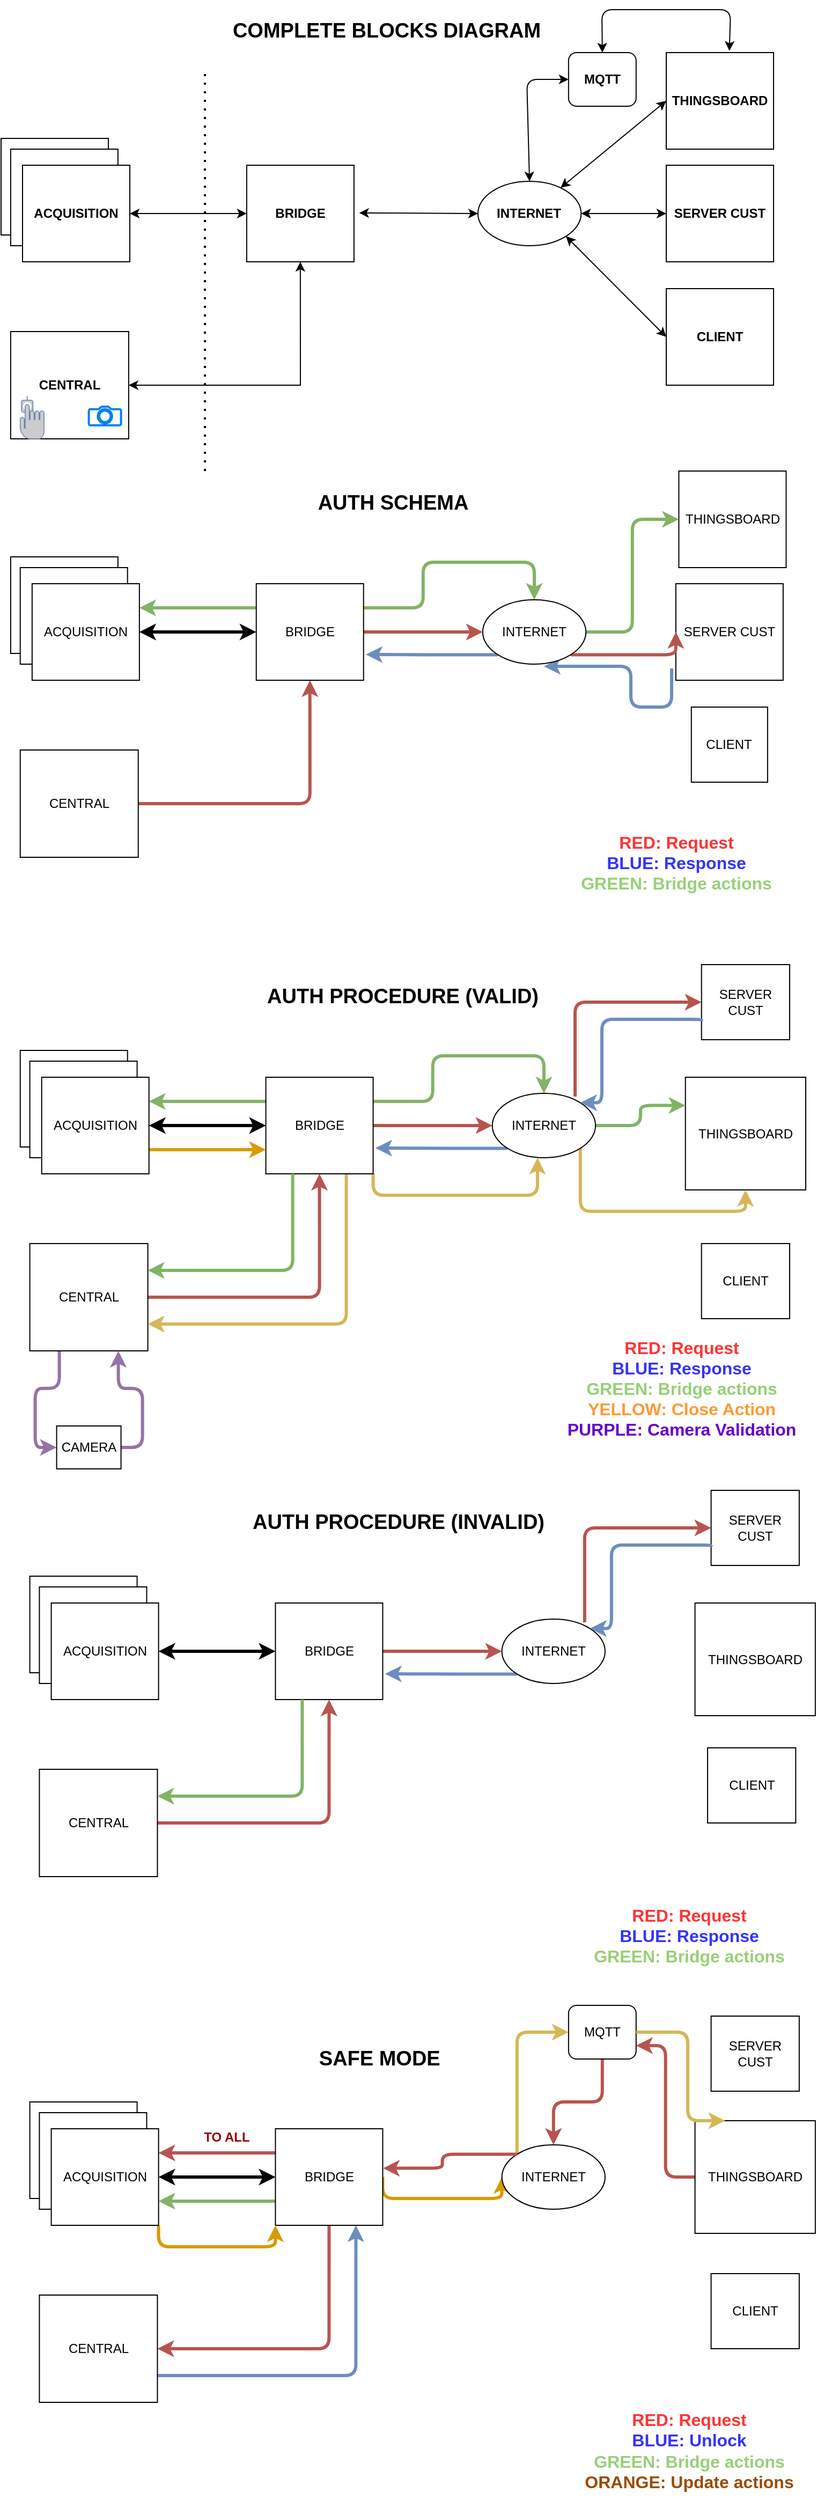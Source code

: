 <mxfile version="21.5.0" type="device" pages="2">
  <diagram name="Page-1" id="tv-AhiaSVwLx9br4D9yf">
    <mxGraphModel dx="2268" dy="828" grid="1" gridSize="10" guides="1" tooltips="1" connect="1" arrows="1" fold="1" page="1" pageScale="1" pageWidth="850" pageHeight="1100" math="0" shadow="0">
      <root>
        <mxCell id="0" />
        <mxCell id="1" parent="0" />
        <mxCell id="O8kWR0iNUAdugBbJLwA--17" value="" style="rounded=0;whiteSpace=wrap;html=1;fillColor=none;" parent="1" vertex="1">
          <mxGeometry x="-790" y="140" width="100" height="90" as="geometry" />
        </mxCell>
        <mxCell id="mGVc_dKUWnSlSUrjzq1a-13" value="&lt;b&gt;CENTRAL&lt;/b&gt;" style="rounded=0;whiteSpace=wrap;html=1;" parent="1" vertex="1">
          <mxGeometry x="-781.07" y="320" width="110" height="100" as="geometry" />
        </mxCell>
        <mxCell id="O8kWR0iNUAdugBbJLwA--2" value="&lt;b&gt;BRIDGE&lt;/b&gt;" style="rounded=0;whiteSpace=wrap;html=1;" parent="1" vertex="1">
          <mxGeometry x="-561.07" y="165" width="100" height="90" as="geometry" />
        </mxCell>
        <mxCell id="O8kWR0iNUAdugBbJLwA--4" value="&lt;b&gt;THINGSBOARD&lt;/b&gt;" style="rounded=0;whiteSpace=wrap;html=1;" parent="1" vertex="1">
          <mxGeometry x="-170" y="60" width="100" height="90" as="geometry" />
        </mxCell>
        <mxCell id="O8kWR0iNUAdugBbJLwA--5" value="&lt;b&gt;SERVER CUST&lt;/b&gt;" style="rounded=0;whiteSpace=wrap;html=1;" parent="1" vertex="1">
          <mxGeometry x="-170" y="165" width="100" height="90" as="geometry" />
        </mxCell>
        <mxCell id="O8kWR0iNUAdugBbJLwA--6" value="&lt;b&gt;CLIENT&lt;/b&gt;" style="rounded=0;whiteSpace=wrap;html=1;" parent="1" vertex="1">
          <mxGeometry x="-170.0" y="280" width="100" height="90" as="geometry" />
        </mxCell>
        <mxCell id="O8kWR0iNUAdugBbJLwA--8" value="" style="endArrow=classic;startArrow=classic;html=1;rounded=0;entryX=0;entryY=0.5;entryDx=0;entryDy=0;exitX=1;exitY=0.5;exitDx=0;exitDy=0;" parent="1" source="O8kWR0iNUAdugBbJLwA--1" target="O8kWR0iNUAdugBbJLwA--2" edge="1">
          <mxGeometry width="50" height="50" relative="1" as="geometry">
            <mxPoint x="-600.07" y="260" as="sourcePoint" />
            <mxPoint x="-550.07" y="210" as="targetPoint" />
          </mxGeometry>
        </mxCell>
        <mxCell id="O8kWR0iNUAdugBbJLwA--9" value="&lt;b&gt;INTERNET&lt;/b&gt;" style="ellipse;whiteSpace=wrap;html=1;" parent="1" vertex="1">
          <mxGeometry x="-345.54" y="180" width="96.2" height="60" as="geometry" />
        </mxCell>
        <mxCell id="O8kWR0iNUAdugBbJLwA--10" value="" style="endArrow=classic;startArrow=classic;html=1;rounded=0;entryX=0;entryY=0.5;entryDx=0;entryDy=0;exitX=1;exitY=0.5;exitDx=0;exitDy=0;" parent="1" target="O8kWR0iNUAdugBbJLwA--9" edge="1">
          <mxGeometry width="50" height="50" relative="1" as="geometry">
            <mxPoint x="-456.2" y="209.41" as="sourcePoint" />
            <mxPoint x="-356.2" y="209.41" as="targetPoint" />
          </mxGeometry>
        </mxCell>
        <mxCell id="O8kWR0iNUAdugBbJLwA--16" value="" style="rounded=0;whiteSpace=wrap;html=1;" parent="1" vertex="1">
          <mxGeometry x="-781.07" y="150" width="100" height="90" as="geometry" />
        </mxCell>
        <mxCell id="O8kWR0iNUAdugBbJLwA--13" value="" style="endArrow=classic;startArrow=classic;html=1;rounded=0;entryX=0;entryY=0.5;entryDx=0;entryDy=0;" parent="1" source="O8kWR0iNUAdugBbJLwA--9" target="O8kWR0iNUAdugBbJLwA--4" edge="1">
          <mxGeometry width="50" height="50" relative="1" as="geometry">
            <mxPoint x="-306.2" y="148.53" as="sourcePoint" />
            <mxPoint x="-200" y="149.12" as="targetPoint" />
          </mxGeometry>
        </mxCell>
        <mxCell id="O8kWR0iNUAdugBbJLwA--1" value="&lt;b&gt;ACQUISITION&lt;/b&gt;" style="rounded=0;whiteSpace=wrap;html=1;" parent="1" vertex="1">
          <mxGeometry x="-770" y="165" width="100" height="90" as="geometry" />
        </mxCell>
        <mxCell id="O8kWR0iNUAdugBbJLwA--20" value="" style="endArrow=classic;startArrow=classic;html=1;rounded=0;exitX=1;exitY=0.5;exitDx=0;exitDy=0;entryX=0.5;entryY=1;entryDx=0;entryDy=0;" parent="1" source="mGVc_dKUWnSlSUrjzq1a-13" target="O8kWR0iNUAdugBbJLwA--2" edge="1">
          <mxGeometry width="50" height="50" relative="1" as="geometry">
            <mxPoint x="-611.27" y="360" as="sourcePoint" />
            <mxPoint x="-450" y="300" as="targetPoint" />
            <Array as="points">
              <mxPoint x="-511" y="370" />
            </Array>
          </mxGeometry>
        </mxCell>
        <mxCell id="O8kWR0iNUAdugBbJLwA--21" value="&lt;font style=&quot;font-size: 19px;&quot;&gt;&lt;b&gt;COMPLETE BLOCKS DIAGRAM&lt;/b&gt;&lt;/font&gt;" style="text;html=1;align=center;verticalAlign=middle;resizable=0;points=[];autosize=1;strokeColor=none;fillColor=none;" parent="1" vertex="1">
          <mxGeometry x="-586.07" y="20" width="310" height="40" as="geometry" />
        </mxCell>
        <mxCell id="O8kWR0iNUAdugBbJLwA--23" value="" style="endArrow=classic;startArrow=classic;html=1;rounded=0;entryX=0;entryY=0.5;entryDx=0;entryDy=0;exitX=1;exitY=0.5;exitDx=0;exitDy=0;" parent="1" source="O8kWR0iNUAdugBbJLwA--9" target="O8kWR0iNUAdugBbJLwA--5" edge="1">
          <mxGeometry width="50" height="50" relative="1" as="geometry">
            <mxPoint x="-262" y="197" as="sourcePoint" />
            <mxPoint x="-157" y="115" as="targetPoint" />
          </mxGeometry>
        </mxCell>
        <mxCell id="O8kWR0iNUAdugBbJLwA--24" value="" style="endArrow=classic;startArrow=classic;html=1;rounded=0;entryX=0;entryY=0.5;entryDx=0;entryDy=0;exitX=1;exitY=1;exitDx=0;exitDy=0;" parent="1" source="O8kWR0iNUAdugBbJLwA--9" target="O8kWR0iNUAdugBbJLwA--6" edge="1">
          <mxGeometry width="50" height="50" relative="1" as="geometry">
            <mxPoint x="-254" y="280" as="sourcePoint" />
            <mxPoint x="-160" y="280" as="targetPoint" />
          </mxGeometry>
        </mxCell>
        <mxCell id="0I3GiNlKsipCLSmOAgSQ-1" value="&lt;font style=&quot;font-size: 19px;&quot;&gt;&lt;b&gt;AUTH SCHEMA&lt;/b&gt;&lt;/font&gt;" style="text;html=1;align=center;verticalAlign=middle;resizable=0;points=[];autosize=1;strokeColor=none;fillColor=none;" parent="1" vertex="1">
          <mxGeometry x="-505" y="460" width="160" height="40" as="geometry" />
        </mxCell>
        <mxCell id="0I3GiNlKsipCLSmOAgSQ-2" value="" style="rounded=0;whiteSpace=wrap;html=1;fillColor=none;" parent="1" vertex="1">
          <mxGeometry x="-781.07" y="530" width="100" height="90" as="geometry" />
        </mxCell>
        <mxCell id="0I3GiNlKsipCLSmOAgSQ-17" style="edgeStyle=orthogonalEdgeStyle;rounded=1;orthogonalLoop=1;jettySize=auto;html=1;entryX=0.5;entryY=1;entryDx=0;entryDy=0;fillColor=#f8cecc;strokeColor=#b85450;strokeWidth=3;" parent="1" source="0I3GiNlKsipCLSmOAgSQ-3" target="0I3GiNlKsipCLSmOAgSQ-4" edge="1">
          <mxGeometry relative="1" as="geometry" />
        </mxCell>
        <mxCell id="0I3GiNlKsipCLSmOAgSQ-3" value="CENTRAL" style="rounded=0;whiteSpace=wrap;html=1;" parent="1" vertex="1">
          <mxGeometry x="-772.14" y="710" width="110" height="100" as="geometry" />
        </mxCell>
        <mxCell id="0I3GiNlKsipCLSmOAgSQ-18" style="edgeStyle=orthogonalEdgeStyle;rounded=0;orthogonalLoop=1;jettySize=auto;html=1;fillColor=#f8cecc;strokeColor=#b85450;strokeWidth=3;" parent="1" source="0I3GiNlKsipCLSmOAgSQ-4" target="0I3GiNlKsipCLSmOAgSQ-9" edge="1">
          <mxGeometry relative="1" as="geometry" />
        </mxCell>
        <mxCell id="0I3GiNlKsipCLSmOAgSQ-22" style="edgeStyle=orthogonalEdgeStyle;rounded=1;orthogonalLoop=1;jettySize=auto;html=1;exitX=0;exitY=0.25;exitDx=0;exitDy=0;entryX=1;entryY=0.25;entryDx=0;entryDy=0;fillColor=#d5e8d4;strokeColor=#82b366;strokeWidth=3;" parent="1" source="0I3GiNlKsipCLSmOAgSQ-4" target="0I3GiNlKsipCLSmOAgSQ-13" edge="1">
          <mxGeometry relative="1" as="geometry" />
        </mxCell>
        <mxCell id="0I3GiNlKsipCLSmOAgSQ-23" style="edgeStyle=orthogonalEdgeStyle;rounded=1;orthogonalLoop=1;jettySize=auto;html=1;exitX=1;exitY=0.25;exitDx=0;exitDy=0;entryX=0.5;entryY=0;entryDx=0;entryDy=0;fillColor=#d5e8d4;strokeColor=#82b366;strokeWidth=3;" parent="1" source="0I3GiNlKsipCLSmOAgSQ-4" target="0I3GiNlKsipCLSmOAgSQ-9" edge="1">
          <mxGeometry relative="1" as="geometry" />
        </mxCell>
        <mxCell id="0I3GiNlKsipCLSmOAgSQ-4" value="BRIDGE" style="rounded=0;whiteSpace=wrap;html=1;" parent="1" vertex="1">
          <mxGeometry x="-552.14" y="555" width="100" height="90" as="geometry" />
        </mxCell>
        <mxCell id="0I3GiNlKsipCLSmOAgSQ-5" value="THINGSBOARD" style="rounded=0;whiteSpace=wrap;html=1;" parent="1" vertex="1">
          <mxGeometry x="-158.27" y="450" width="100" height="90" as="geometry" />
        </mxCell>
        <mxCell id="0I3GiNlKsipCLSmOAgSQ-6" value="SERVER CUST" style="rounded=0;whiteSpace=wrap;html=1;" parent="1" vertex="1">
          <mxGeometry x="-161.07" y="555" width="100" height="90" as="geometry" />
        </mxCell>
        <mxCell id="0I3GiNlKsipCLSmOAgSQ-20" style="edgeStyle=orthogonalEdgeStyle;rounded=1;orthogonalLoop=1;jettySize=auto;html=1;exitX=-0.039;exitY=0.878;exitDx=0;exitDy=0;entryX=0.593;entryY=1.033;entryDx=0;entryDy=0;entryPerimeter=0;fillColor=#dae8fc;strokeColor=#6c8ebf;strokeWidth=3;exitPerimeter=0;" parent="1" source="0I3GiNlKsipCLSmOAgSQ-6" target="0I3GiNlKsipCLSmOAgSQ-9" edge="1">
          <mxGeometry relative="1" as="geometry">
            <Array as="points">
              <mxPoint x="-165" y="670" />
              <mxPoint x="-203" y="670" />
              <mxPoint x="-203" y="632" />
            </Array>
          </mxGeometry>
        </mxCell>
        <mxCell id="0I3GiNlKsipCLSmOAgSQ-7" value="CLIENT" style="rounded=0;whiteSpace=wrap;html=1;" parent="1" vertex="1">
          <mxGeometry x="-146.61" y="670" width="71.07" height="70" as="geometry" />
        </mxCell>
        <mxCell id="0I3GiNlKsipCLSmOAgSQ-8" value="" style="endArrow=classic;startArrow=classic;html=1;rounded=0;entryX=0;entryY=0.5;entryDx=0;entryDy=0;exitX=1;exitY=0.5;exitDx=0;exitDy=0;strokeWidth=3;" parent="1" source="0I3GiNlKsipCLSmOAgSQ-13" target="0I3GiNlKsipCLSmOAgSQ-4" edge="1">
          <mxGeometry width="50" height="50" relative="1" as="geometry">
            <mxPoint x="-591.14" y="650" as="sourcePoint" />
            <mxPoint x="-541.14" y="600" as="targetPoint" />
          </mxGeometry>
        </mxCell>
        <mxCell id="0I3GiNlKsipCLSmOAgSQ-19" style="edgeStyle=orthogonalEdgeStyle;rounded=1;orthogonalLoop=1;jettySize=auto;html=1;exitX=1;exitY=1;exitDx=0;exitDy=0;entryX=0;entryY=0.5;entryDx=0;entryDy=0;fillColor=#f8cecc;strokeColor=#b85450;strokeWidth=3;" parent="1" source="0I3GiNlKsipCLSmOAgSQ-9" target="0I3GiNlKsipCLSmOAgSQ-6" edge="1">
          <mxGeometry relative="1" as="geometry">
            <Array as="points">
              <mxPoint x="-161" y="621" />
            </Array>
          </mxGeometry>
        </mxCell>
        <mxCell id="0I3GiNlKsipCLSmOAgSQ-21" style="edgeStyle=orthogonalEdgeStyle;rounded=0;orthogonalLoop=1;jettySize=auto;html=1;exitX=0;exitY=1;exitDx=0;exitDy=0;fillColor=#dae8fc;strokeColor=#6c8ebf;strokeWidth=3;" parent="1" source="0I3GiNlKsipCLSmOAgSQ-9" edge="1">
          <mxGeometry relative="1" as="geometry">
            <mxPoint x="-450" y="621" as="targetPoint" />
          </mxGeometry>
        </mxCell>
        <mxCell id="0I3GiNlKsipCLSmOAgSQ-24" style="edgeStyle=orthogonalEdgeStyle;rounded=1;orthogonalLoop=1;jettySize=auto;html=1;exitX=1;exitY=0.5;exitDx=0;exitDy=0;entryX=0;entryY=0.5;entryDx=0;entryDy=0;fillColor=#d5e8d4;strokeColor=#82b366;strokeWidth=3;" parent="1" source="0I3GiNlKsipCLSmOAgSQ-9" target="0I3GiNlKsipCLSmOAgSQ-5" edge="1">
          <mxGeometry relative="1" as="geometry" />
        </mxCell>
        <mxCell id="0I3GiNlKsipCLSmOAgSQ-9" value="INTERNET" style="ellipse;whiteSpace=wrap;html=1;" parent="1" vertex="1">
          <mxGeometry x="-341.07" y="570" width="96.2" height="60" as="geometry" />
        </mxCell>
        <mxCell id="0I3GiNlKsipCLSmOAgSQ-11" value="" style="rounded=0;whiteSpace=wrap;html=1;" parent="1" vertex="1">
          <mxGeometry x="-772.14" y="540" width="100" height="90" as="geometry" />
        </mxCell>
        <mxCell id="0I3GiNlKsipCLSmOAgSQ-13" value="ACQUISITION" style="rounded=0;whiteSpace=wrap;html=1;" parent="1" vertex="1">
          <mxGeometry x="-761.07" y="555" width="100" height="90" as="geometry" />
        </mxCell>
        <mxCell id="0I3GiNlKsipCLSmOAgSQ-26" value="&lt;font style=&quot;font-size: 19px;&quot;&gt;&lt;b&gt;AUTH PROCEDURE (VALID)&lt;/b&gt;&lt;/font&gt;" style="text;html=1;align=center;verticalAlign=middle;resizable=0;points=[];autosize=1;strokeColor=none;fillColor=none;" parent="1" vertex="1">
          <mxGeometry x="-556.07" y="920" width="280" height="40" as="geometry" />
        </mxCell>
        <mxCell id="0I3GiNlKsipCLSmOAgSQ-27" value="" style="rounded=0;whiteSpace=wrap;html=1;fillColor=none;" parent="1" vertex="1">
          <mxGeometry x="-772.14" y="990" width="100" height="90" as="geometry" />
        </mxCell>
        <mxCell id="0I3GiNlKsipCLSmOAgSQ-28" style="edgeStyle=orthogonalEdgeStyle;rounded=1;orthogonalLoop=1;jettySize=auto;html=1;entryX=0.5;entryY=1;entryDx=0;entryDy=0;fillColor=#f8cecc;strokeColor=#b85450;strokeWidth=3;" parent="1" source="0I3GiNlKsipCLSmOAgSQ-29" target="0I3GiNlKsipCLSmOAgSQ-33" edge="1">
          <mxGeometry relative="1" as="geometry" />
        </mxCell>
        <mxCell id="HecNYaDZ-VdS1K8ZyZUu-2" style="edgeStyle=orthogonalEdgeStyle;rounded=1;orthogonalLoop=1;jettySize=auto;html=1;exitX=0.25;exitY=1;exitDx=0;exitDy=0;strokeWidth=3;fillColor=#e1d5e7;strokeColor=#9673a6;entryX=0;entryY=0.5;entryDx=0;entryDy=0;" parent="1" source="0I3GiNlKsipCLSmOAgSQ-29" target="pZKvhKezwbKH4yx81-M5-1" edge="1">
          <mxGeometry relative="1" as="geometry">
            <mxPoint x="-708" y="1340" as="targetPoint" />
          </mxGeometry>
        </mxCell>
        <mxCell id="0I3GiNlKsipCLSmOAgSQ-29" value="CENTRAL" style="rounded=0;whiteSpace=wrap;html=1;" parent="1" vertex="1">
          <mxGeometry x="-763.21" y="1170" width="110" height="100" as="geometry" />
        </mxCell>
        <mxCell id="0I3GiNlKsipCLSmOAgSQ-30" style="edgeStyle=orthogonalEdgeStyle;rounded=1;orthogonalLoop=1;jettySize=auto;html=1;fillColor=#f8cecc;strokeColor=#b85450;strokeWidth=3;" parent="1" source="0I3GiNlKsipCLSmOAgSQ-33" target="0I3GiNlKsipCLSmOAgSQ-42" edge="1">
          <mxGeometry relative="1" as="geometry" />
        </mxCell>
        <mxCell id="0I3GiNlKsipCLSmOAgSQ-31" style="edgeStyle=orthogonalEdgeStyle;rounded=1;orthogonalLoop=1;jettySize=auto;html=1;exitX=0;exitY=0.25;exitDx=0;exitDy=0;entryX=1;entryY=0.25;entryDx=0;entryDy=0;fillColor=#d5e8d4;strokeColor=#82b366;strokeWidth=3;" parent="1" source="0I3GiNlKsipCLSmOAgSQ-33" target="0I3GiNlKsipCLSmOAgSQ-44" edge="1">
          <mxGeometry relative="1" as="geometry" />
        </mxCell>
        <mxCell id="0I3GiNlKsipCLSmOAgSQ-32" style="edgeStyle=orthogonalEdgeStyle;rounded=1;orthogonalLoop=1;jettySize=auto;html=1;exitX=1;exitY=0.25;exitDx=0;exitDy=0;entryX=0.5;entryY=0;entryDx=0;entryDy=0;fillColor=#d5e8d4;strokeColor=#82b366;strokeWidth=3;" parent="1" source="0I3GiNlKsipCLSmOAgSQ-33" target="0I3GiNlKsipCLSmOAgSQ-42" edge="1">
          <mxGeometry relative="1" as="geometry" />
        </mxCell>
        <mxCell id="0I3GiNlKsipCLSmOAgSQ-50" style="edgeStyle=orthogonalEdgeStyle;rounded=1;orthogonalLoop=1;jettySize=auto;html=1;exitX=0.75;exitY=1;exitDx=0;exitDy=0;entryX=1;entryY=0.75;entryDx=0;entryDy=0;strokeWidth=3;fillColor=#fff2cc;strokeColor=#d6b656;" parent="1" source="0I3GiNlKsipCLSmOAgSQ-33" target="0I3GiNlKsipCLSmOAgSQ-29" edge="1">
          <mxGeometry relative="1" as="geometry" />
        </mxCell>
        <mxCell id="0I3GiNlKsipCLSmOAgSQ-51" style="edgeStyle=orthogonalEdgeStyle;rounded=1;orthogonalLoop=1;jettySize=auto;html=1;exitX=1;exitY=1;exitDx=0;exitDy=0;entryX=0.438;entryY=1;entryDx=0;entryDy=0;entryPerimeter=0;fillColor=#fff2cc;strokeColor=#d6b656;strokeWidth=3;" parent="1" source="0I3GiNlKsipCLSmOAgSQ-33" target="0I3GiNlKsipCLSmOAgSQ-42" edge="1">
          <mxGeometry relative="1" as="geometry" />
        </mxCell>
        <mxCell id="0I3GiNlKsipCLSmOAgSQ-33" value="BRIDGE" style="rounded=0;whiteSpace=wrap;html=1;" parent="1" vertex="1">
          <mxGeometry x="-543.21" y="1015" width="100" height="90" as="geometry" />
        </mxCell>
        <mxCell id="0I3GiNlKsipCLSmOAgSQ-34" value="THINGSBOARD" style="rounded=0;whiteSpace=wrap;html=1;" parent="1" vertex="1">
          <mxGeometry x="-152.14" y="1015" width="112.14" height="105" as="geometry" />
        </mxCell>
        <mxCell id="0I3GiNlKsipCLSmOAgSQ-37" value="CLIENT" style="rounded=0;whiteSpace=wrap;html=1;" parent="1" vertex="1">
          <mxGeometry x="-137.14" y="1170" width="82.14" height="70" as="geometry" />
        </mxCell>
        <mxCell id="0I3GiNlKsipCLSmOAgSQ-38" value="" style="endArrow=classic;startArrow=classic;html=1;rounded=1;entryX=0;entryY=0.5;entryDx=0;entryDy=0;exitX=1;exitY=0.5;exitDx=0;exitDy=0;strokeWidth=3;" parent="1" source="0I3GiNlKsipCLSmOAgSQ-44" target="0I3GiNlKsipCLSmOAgSQ-33" edge="1">
          <mxGeometry width="50" height="50" relative="1" as="geometry">
            <mxPoint x="-582.21" y="1110" as="sourcePoint" />
            <mxPoint x="-532.21" y="1060" as="targetPoint" />
          </mxGeometry>
        </mxCell>
        <mxCell id="0I3GiNlKsipCLSmOAgSQ-40" style="edgeStyle=orthogonalEdgeStyle;rounded=1;orthogonalLoop=1;jettySize=auto;html=1;exitX=0;exitY=1;exitDx=0;exitDy=0;fillColor=#dae8fc;strokeColor=#6c8ebf;strokeWidth=3;" parent="1" source="0I3GiNlKsipCLSmOAgSQ-42" edge="1">
          <mxGeometry relative="1" as="geometry">
            <mxPoint x="-441.07" y="1081" as="targetPoint" />
          </mxGeometry>
        </mxCell>
        <mxCell id="0I3GiNlKsipCLSmOAgSQ-41" style="edgeStyle=orthogonalEdgeStyle;rounded=1;orthogonalLoop=1;jettySize=auto;html=1;exitX=1;exitY=0.5;exitDx=0;exitDy=0;entryX=0;entryY=0.25;entryDx=0;entryDy=0;fillColor=#d5e8d4;strokeColor=#82b366;strokeWidth=3;" parent="1" source="0I3GiNlKsipCLSmOAgSQ-42" target="0I3GiNlKsipCLSmOAgSQ-34" edge="1">
          <mxGeometry relative="1" as="geometry" />
        </mxCell>
        <mxCell id="0I3GiNlKsipCLSmOAgSQ-85" style="edgeStyle=orthogonalEdgeStyle;rounded=1;orthogonalLoop=1;jettySize=auto;html=1;exitX=1;exitY=1;exitDx=0;exitDy=0;entryX=0.5;entryY=1;entryDx=0;entryDy=0;fillColor=#fff2cc;strokeColor=#d6b656;strokeWidth=3;" parent="1" source="0I3GiNlKsipCLSmOAgSQ-42" target="0I3GiNlKsipCLSmOAgSQ-34" edge="1">
          <mxGeometry relative="1" as="geometry">
            <Array as="points">
              <mxPoint x="-250" y="1140" />
              <mxPoint x="-96" y="1140" />
            </Array>
          </mxGeometry>
        </mxCell>
        <mxCell id="0I3GiNlKsipCLSmOAgSQ-111" style="edgeStyle=orthogonalEdgeStyle;rounded=1;orthogonalLoop=1;jettySize=auto;html=1;exitX=0.802;exitY=0.05;exitDx=0;exitDy=0;entryX=0;entryY=0.5;entryDx=0;entryDy=0;fillColor=#f8cecc;strokeColor=#b85450;strokeWidth=3;exitPerimeter=0;" parent="1" source="0I3GiNlKsipCLSmOAgSQ-42" target="0I3GiNlKsipCLSmOAgSQ-84" edge="1">
          <mxGeometry relative="1" as="geometry">
            <Array as="points">
              <mxPoint x="-255" y="945" />
            </Array>
          </mxGeometry>
        </mxCell>
        <mxCell id="0I3GiNlKsipCLSmOAgSQ-42" value="INTERNET" style="ellipse;whiteSpace=wrap;html=1;" parent="1" vertex="1">
          <mxGeometry x="-332.14" y="1030" width="96.2" height="60" as="geometry" />
        </mxCell>
        <mxCell id="0I3GiNlKsipCLSmOAgSQ-43" value="" style="rounded=0;whiteSpace=wrap;html=1;" parent="1" vertex="1">
          <mxGeometry x="-763.21" y="1000" width="100" height="90" as="geometry" />
        </mxCell>
        <mxCell id="0I3GiNlKsipCLSmOAgSQ-49" style="edgeStyle=orthogonalEdgeStyle;rounded=1;orthogonalLoop=1;jettySize=auto;html=1;exitX=1;exitY=0.75;exitDx=0;exitDy=0;entryX=0;entryY=0.75;entryDx=0;entryDy=0;fillColor=#ffe6cc;strokeColor=#d79b00;strokeWidth=3;" parent="1" source="0I3GiNlKsipCLSmOAgSQ-44" target="0I3GiNlKsipCLSmOAgSQ-33" edge="1">
          <mxGeometry relative="1" as="geometry" />
        </mxCell>
        <mxCell id="0I3GiNlKsipCLSmOAgSQ-44" value="ACQUISITION" style="rounded=0;whiteSpace=wrap;html=1;" parent="1" vertex="1">
          <mxGeometry x="-752.14" y="1015" width="100" height="90" as="geometry" />
        </mxCell>
        <mxCell id="0I3GiNlKsipCLSmOAgSQ-45" value="&lt;font style=&quot;font-size: 16px;&quot;&gt;&lt;b&gt;&lt;font color=&quot;#ff3333&quot;&gt;RED: Request&lt;br&gt;&lt;/font&gt;&lt;font color=&quot;#3333ff&quot;&gt;BLUE: Response&lt;/font&gt;&lt;br&gt;&lt;font color=&quot;#97d077&quot;&gt;GREEN: Bridge actions&lt;/font&gt;&lt;br&gt;&lt;font color=&quot;#ff9933&quot;&gt;YELLOW: Close Action&lt;br&gt;&lt;/font&gt;&lt;font color=&quot;#6600cc&quot;&gt;PURPLE: Camera Validation&lt;/font&gt;&lt;br&gt;&lt;/b&gt;&lt;/font&gt;" style="text;html=1;align=center;verticalAlign=middle;resizable=0;points=[];autosize=1;strokeColor=none;fillColor=none;" parent="1" vertex="1">
          <mxGeometry x="-276.07" y="1250" width="240" height="110" as="geometry" />
        </mxCell>
        <mxCell id="0I3GiNlKsipCLSmOAgSQ-47" style="edgeStyle=orthogonalEdgeStyle;rounded=1;orthogonalLoop=1;jettySize=auto;html=1;exitX=0.25;exitY=1;exitDx=0;exitDy=0;entryX=1;entryY=0.25;entryDx=0;entryDy=0;fillColor=#d5e8d4;strokeColor=#82b366;strokeWidth=3;" parent="1" source="0I3GiNlKsipCLSmOAgSQ-33" target="0I3GiNlKsipCLSmOAgSQ-29" edge="1">
          <mxGeometry relative="1" as="geometry">
            <mxPoint x="-533" y="1048" as="sourcePoint" />
            <mxPoint x="-642" y="1048" as="targetPoint" />
          </mxGeometry>
        </mxCell>
        <mxCell id="0I3GiNlKsipCLSmOAgSQ-53" value="&lt;font style=&quot;font-size: 16px;&quot;&gt;&lt;b&gt;&lt;font color=&quot;#ff3333&quot;&gt;RED: Request&lt;br&gt;&lt;/font&gt;&lt;font color=&quot;#3333ff&quot;&gt;BLUE: Response&lt;/font&gt;&lt;br&gt;&lt;font color=&quot;#97d077&quot;&gt;GREEN: Bridge actions&lt;/font&gt;&lt;br&gt;&lt;/b&gt;&lt;/font&gt;" style="text;html=1;align=center;verticalAlign=middle;resizable=0;points=[];autosize=1;strokeColor=none;fillColor=none;" parent="1" vertex="1">
          <mxGeometry x="-261.07" y="780" width="200" height="70" as="geometry" />
        </mxCell>
        <mxCell id="0I3GiNlKsipCLSmOAgSQ-84" value="SERVER CUST" style="rounded=0;whiteSpace=wrap;html=1;" parent="1" vertex="1">
          <mxGeometry x="-137.14" y="910" width="82.14" height="70" as="geometry" />
        </mxCell>
        <mxCell id="0I3GiNlKsipCLSmOAgSQ-112" style="edgeStyle=orthogonalEdgeStyle;rounded=1;orthogonalLoop=1;jettySize=auto;html=1;exitX=0;exitY=0.75;exitDx=0;exitDy=0;fillColor=#dae8fc;strokeColor=#6c8ebf;strokeWidth=3;entryX=1;entryY=0;entryDx=0;entryDy=0;" parent="1" source="0I3GiNlKsipCLSmOAgSQ-84" target="0I3GiNlKsipCLSmOAgSQ-42" edge="1">
          <mxGeometry relative="1" as="geometry">
            <mxPoint x="-220" y="1040" as="targetPoint" />
            <mxPoint x="-218" y="880" as="sourcePoint" />
            <Array as="points">
              <mxPoint x="-137" y="961" />
              <mxPoint x="-230" y="961" />
              <mxPoint x="-230" y="1039" />
            </Array>
          </mxGeometry>
        </mxCell>
        <mxCell id="0I3GiNlKsipCLSmOAgSQ-113" value="&lt;font style=&quot;font-size: 19px;&quot;&gt;&lt;b&gt;AUTH PROCEDURE (INVALID)&lt;/b&gt;&lt;/font&gt;" style="text;html=1;align=center;verticalAlign=middle;resizable=0;points=[];autosize=1;strokeColor=none;fillColor=none;" parent="1" vertex="1">
          <mxGeometry x="-570" y="1410" width="300" height="40" as="geometry" />
        </mxCell>
        <mxCell id="0I3GiNlKsipCLSmOAgSQ-114" value="" style="rounded=0;whiteSpace=wrap;html=1;fillColor=none;" parent="1" vertex="1">
          <mxGeometry x="-763.21" y="1480" width="100" height="90" as="geometry" />
        </mxCell>
        <mxCell id="0I3GiNlKsipCLSmOAgSQ-115" style="edgeStyle=orthogonalEdgeStyle;rounded=1;orthogonalLoop=1;jettySize=auto;html=1;entryX=0.5;entryY=1;entryDx=0;entryDy=0;fillColor=#f8cecc;strokeColor=#b85450;strokeWidth=3;" parent="1" source="0I3GiNlKsipCLSmOAgSQ-116" target="0I3GiNlKsipCLSmOAgSQ-122" edge="1">
          <mxGeometry relative="1" as="geometry" />
        </mxCell>
        <mxCell id="0I3GiNlKsipCLSmOAgSQ-116" value="CENTRAL" style="rounded=0;whiteSpace=wrap;html=1;" parent="1" vertex="1">
          <mxGeometry x="-754.28" y="1660" width="110" height="100" as="geometry" />
        </mxCell>
        <mxCell id="0I3GiNlKsipCLSmOAgSQ-117" style="edgeStyle=orthogonalEdgeStyle;rounded=1;orthogonalLoop=1;jettySize=auto;html=1;fillColor=#f8cecc;strokeColor=#b85450;strokeWidth=3;" parent="1" source="0I3GiNlKsipCLSmOAgSQ-122" target="0I3GiNlKsipCLSmOAgSQ-130" edge="1">
          <mxGeometry relative="1" as="geometry" />
        </mxCell>
        <mxCell id="0I3GiNlKsipCLSmOAgSQ-122" value="BRIDGE" style="rounded=0;whiteSpace=wrap;html=1;" parent="1" vertex="1">
          <mxGeometry x="-534.28" y="1505" width="100" height="90" as="geometry" />
        </mxCell>
        <mxCell id="0I3GiNlKsipCLSmOAgSQ-123" value="THINGSBOARD" style="rounded=0;whiteSpace=wrap;html=1;" parent="1" vertex="1">
          <mxGeometry x="-143.21" y="1505" width="112.14" height="105" as="geometry" />
        </mxCell>
        <mxCell id="0I3GiNlKsipCLSmOAgSQ-124" value="CLIENT" style="rounded=0;whiteSpace=wrap;html=1;" parent="1" vertex="1">
          <mxGeometry x="-131.48" y="1640" width="82.14" height="70" as="geometry" />
        </mxCell>
        <mxCell id="0I3GiNlKsipCLSmOAgSQ-125" value="" style="endArrow=classic;startArrow=classic;html=1;rounded=1;entryX=0;entryY=0.5;entryDx=0;entryDy=0;exitX=1;exitY=0.5;exitDx=0;exitDy=0;strokeWidth=3;" parent="1" source="0I3GiNlKsipCLSmOAgSQ-133" target="0I3GiNlKsipCLSmOAgSQ-122" edge="1">
          <mxGeometry width="50" height="50" relative="1" as="geometry">
            <mxPoint x="-573.28" y="1600" as="sourcePoint" />
            <mxPoint x="-523.28" y="1550" as="targetPoint" />
          </mxGeometry>
        </mxCell>
        <mxCell id="0I3GiNlKsipCLSmOAgSQ-126" style="edgeStyle=orthogonalEdgeStyle;rounded=1;orthogonalLoop=1;jettySize=auto;html=1;exitX=0;exitY=1;exitDx=0;exitDy=0;fillColor=#dae8fc;strokeColor=#6c8ebf;strokeWidth=3;" parent="1" source="0I3GiNlKsipCLSmOAgSQ-130" edge="1">
          <mxGeometry relative="1" as="geometry">
            <mxPoint x="-432.14" y="1571" as="targetPoint" />
          </mxGeometry>
        </mxCell>
        <mxCell id="0I3GiNlKsipCLSmOAgSQ-129" style="edgeStyle=orthogonalEdgeStyle;rounded=1;orthogonalLoop=1;jettySize=auto;html=1;exitX=0.802;exitY=0.05;exitDx=0;exitDy=0;entryX=0;entryY=0.5;entryDx=0;entryDy=0;fillColor=#f8cecc;strokeColor=#b85450;strokeWidth=3;exitPerimeter=0;" parent="1" source="0I3GiNlKsipCLSmOAgSQ-130" target="0I3GiNlKsipCLSmOAgSQ-136" edge="1">
          <mxGeometry relative="1" as="geometry">
            <Array as="points">
              <mxPoint x="-246.07" y="1435" />
            </Array>
          </mxGeometry>
        </mxCell>
        <mxCell id="0I3GiNlKsipCLSmOAgSQ-130" value="INTERNET" style="ellipse;whiteSpace=wrap;html=1;" parent="1" vertex="1">
          <mxGeometry x="-323.21" y="1520" width="96.2" height="60" as="geometry" />
        </mxCell>
        <mxCell id="0I3GiNlKsipCLSmOAgSQ-131" value="" style="rounded=0;whiteSpace=wrap;html=1;" parent="1" vertex="1">
          <mxGeometry x="-754.28" y="1490" width="100" height="90" as="geometry" />
        </mxCell>
        <mxCell id="0I3GiNlKsipCLSmOAgSQ-133" value="ACQUISITION" style="rounded=0;whiteSpace=wrap;html=1;" parent="1" vertex="1">
          <mxGeometry x="-743.21" y="1505" width="100" height="90" as="geometry" />
        </mxCell>
        <mxCell id="0I3GiNlKsipCLSmOAgSQ-134" value="&lt;font style=&quot;font-size: 16px;&quot;&gt;&lt;b&gt;&lt;font color=&quot;#ff3333&quot;&gt;RED: Request&lt;br&gt;&lt;/font&gt;&lt;font color=&quot;#3333ff&quot;&gt;BLUE: Response&lt;/font&gt;&lt;br&gt;&lt;font color=&quot;#97d077&quot;&gt;GREEN: Bridge actions&lt;/font&gt;&lt;br&gt;&lt;/b&gt;&lt;/font&gt;" style="text;html=1;align=center;verticalAlign=middle;resizable=0;points=[];autosize=1;strokeColor=none;fillColor=none;" parent="1" vertex="1">
          <mxGeometry x="-249.34" y="1780" width="200" height="70" as="geometry" />
        </mxCell>
        <mxCell id="0I3GiNlKsipCLSmOAgSQ-135" style="edgeStyle=orthogonalEdgeStyle;rounded=1;orthogonalLoop=1;jettySize=auto;html=1;exitX=0.25;exitY=1;exitDx=0;exitDy=0;entryX=1;entryY=0.25;entryDx=0;entryDy=0;fillColor=#d5e8d4;strokeColor=#82b366;strokeWidth=3;" parent="1" source="0I3GiNlKsipCLSmOAgSQ-122" target="0I3GiNlKsipCLSmOAgSQ-116" edge="1">
          <mxGeometry relative="1" as="geometry">
            <mxPoint x="-524.07" y="1538" as="sourcePoint" />
            <mxPoint x="-633.07" y="1538" as="targetPoint" />
          </mxGeometry>
        </mxCell>
        <mxCell id="0I3GiNlKsipCLSmOAgSQ-136" value="SERVER CUST" style="rounded=0;whiteSpace=wrap;html=1;" parent="1" vertex="1">
          <mxGeometry x="-128.21" y="1400" width="82.14" height="70" as="geometry" />
        </mxCell>
        <mxCell id="0I3GiNlKsipCLSmOAgSQ-137" style="edgeStyle=orthogonalEdgeStyle;rounded=1;orthogonalLoop=1;jettySize=auto;html=1;exitX=0;exitY=0.75;exitDx=0;exitDy=0;fillColor=#dae8fc;strokeColor=#6c8ebf;strokeWidth=3;entryX=1;entryY=0;entryDx=0;entryDy=0;" parent="1" source="0I3GiNlKsipCLSmOAgSQ-136" target="0I3GiNlKsipCLSmOAgSQ-130" edge="1">
          <mxGeometry relative="1" as="geometry">
            <mxPoint x="-211.07" y="1530" as="targetPoint" />
            <mxPoint x="-209.07" y="1370" as="sourcePoint" />
            <Array as="points">
              <mxPoint x="-128.07" y="1451" />
              <mxPoint x="-221.07" y="1451" />
              <mxPoint x="-221.07" y="1529" />
            </Array>
          </mxGeometry>
        </mxCell>
        <mxCell id="0I3GiNlKsipCLSmOAgSQ-138" value="&lt;font style=&quot;font-size: 19px;&quot;&gt;&lt;b&gt;SAFE MODE&amp;nbsp;&lt;/b&gt;&lt;/font&gt;" style="text;html=1;align=center;verticalAlign=middle;resizable=0;points=[];autosize=1;strokeColor=none;fillColor=none;" parent="1" vertex="1">
          <mxGeometry x="-505.0" y="1910" width="140" height="40" as="geometry" />
        </mxCell>
        <mxCell id="0I3GiNlKsipCLSmOAgSQ-139" value="" style="rounded=0;whiteSpace=wrap;html=1;fillColor=none;" parent="1" vertex="1">
          <mxGeometry x="-763.21" y="1970" width="100" height="90" as="geometry" />
        </mxCell>
        <mxCell id="0I3GiNlKsipCLSmOAgSQ-140" style="edgeStyle=orthogonalEdgeStyle;rounded=1;orthogonalLoop=1;jettySize=auto;html=1;fillColor=#f8cecc;strokeColor=#b85450;strokeWidth=3;exitX=0.5;exitY=1;exitDx=0;exitDy=0;entryX=1;entryY=0.5;entryDx=0;entryDy=0;" parent="1" source="0I3GiNlKsipCLSmOAgSQ-147" target="0I3GiNlKsipCLSmOAgSQ-141" edge="1">
          <mxGeometry relative="1" as="geometry" />
        </mxCell>
        <mxCell id="0I3GiNlKsipCLSmOAgSQ-165" style="edgeStyle=orthogonalEdgeStyle;rounded=1;orthogonalLoop=1;jettySize=auto;html=1;exitX=1;exitY=0.75;exitDx=0;exitDy=0;entryX=0.75;entryY=1;entryDx=0;entryDy=0;strokeWidth=3;fillColor=#dae8fc;strokeColor=#6c8ebf;" parent="1" source="0I3GiNlKsipCLSmOAgSQ-141" target="0I3GiNlKsipCLSmOAgSQ-147" edge="1">
          <mxGeometry relative="1" as="geometry" />
        </mxCell>
        <mxCell id="0I3GiNlKsipCLSmOAgSQ-141" value="CENTRAL" style="rounded=0;whiteSpace=wrap;html=1;" parent="1" vertex="1">
          <mxGeometry x="-754.28" y="2150" width="110" height="100" as="geometry" />
        </mxCell>
        <mxCell id="0I3GiNlKsipCLSmOAgSQ-142" style="edgeStyle=orthogonalEdgeStyle;rounded=1;orthogonalLoop=1;jettySize=auto;html=1;fillColor=#f8cecc;strokeColor=#b85450;strokeWidth=3;exitX=0.5;exitY=1;exitDx=0;exitDy=0;entryX=0.5;entryY=0;entryDx=0;entryDy=0;" parent="1" source="7KVsuwOuczC1lyixifvv-9" target="0I3GiNlKsipCLSmOAgSQ-155" edge="1">
          <mxGeometry relative="1" as="geometry" />
        </mxCell>
        <mxCell id="0I3GiNlKsipCLSmOAgSQ-143" style="edgeStyle=orthogonalEdgeStyle;rounded=1;orthogonalLoop=1;jettySize=auto;html=1;exitX=0;exitY=0.25;exitDx=0;exitDy=0;entryX=1;entryY=0.25;entryDx=0;entryDy=0;fillColor=#f8cecc;strokeColor=#b85450;strokeWidth=3;" parent="1" source="0I3GiNlKsipCLSmOAgSQ-147" target="0I3GiNlKsipCLSmOAgSQ-158" edge="1">
          <mxGeometry relative="1" as="geometry" />
        </mxCell>
        <mxCell id="0I3GiNlKsipCLSmOAgSQ-166" style="edgeStyle=orthogonalEdgeStyle;rounded=1;orthogonalLoop=1;jettySize=auto;html=1;exitX=0;exitY=0.75;exitDx=0;exitDy=0;strokeWidth=3;fillColor=#d5e8d4;strokeColor=#82b366;entryX=1;entryY=0.75;entryDx=0;entryDy=0;" parent="1" source="0I3GiNlKsipCLSmOAgSQ-147" target="0I3GiNlKsipCLSmOAgSQ-158" edge="1">
          <mxGeometry relative="1" as="geometry">
            <mxPoint x="-610" y="2090" as="targetPoint" />
          </mxGeometry>
        </mxCell>
        <mxCell id="0I3GiNlKsipCLSmOAgSQ-167" style="edgeStyle=orthogonalEdgeStyle;rounded=1;orthogonalLoop=1;jettySize=auto;html=1;exitX=1;exitY=0.5;exitDx=0;exitDy=0;entryX=0;entryY=0.5;entryDx=0;entryDy=0;fillColor=#ffe6cc;strokeColor=#d79b00;strokeWidth=3;" parent="1" source="0I3GiNlKsipCLSmOAgSQ-147" target="0I3GiNlKsipCLSmOAgSQ-155" edge="1">
          <mxGeometry relative="1" as="geometry">
            <Array as="points">
              <mxPoint x="-434" y="2060" />
              <mxPoint x="-323" y="2060" />
            </Array>
          </mxGeometry>
        </mxCell>
        <mxCell id="0I3GiNlKsipCLSmOAgSQ-147" value="BRIDGE" style="rounded=0;whiteSpace=wrap;html=1;" parent="1" vertex="1">
          <mxGeometry x="-534.28" y="1995" width="100" height="90" as="geometry" />
        </mxCell>
        <mxCell id="0I3GiNlKsipCLSmOAgSQ-162" style="edgeStyle=orthogonalEdgeStyle;rounded=1;orthogonalLoop=1;jettySize=auto;html=1;exitX=0;exitY=0.5;exitDx=0;exitDy=0;entryX=1;entryY=0.75;entryDx=0;entryDy=0;fillColor=#f8cecc;strokeColor=#b85450;strokeWidth=3;" parent="1" source="0I3GiNlKsipCLSmOAgSQ-148" target="7KVsuwOuczC1lyixifvv-9" edge="1">
          <mxGeometry relative="1" as="geometry" />
        </mxCell>
        <mxCell id="0I3GiNlKsipCLSmOAgSQ-148" value="THINGSBOARD" style="rounded=0;whiteSpace=wrap;html=1;" parent="1" vertex="1">
          <mxGeometry x="-143.21" y="1987.5" width="112.14" height="105" as="geometry" />
        </mxCell>
        <mxCell id="0I3GiNlKsipCLSmOAgSQ-149" value="CLIENT" style="rounded=0;whiteSpace=wrap;html=1;" parent="1" vertex="1">
          <mxGeometry x="-128.21" y="2130" width="82.14" height="70" as="geometry" />
        </mxCell>
        <mxCell id="0I3GiNlKsipCLSmOAgSQ-150" value="" style="endArrow=classic;startArrow=classic;html=1;rounded=1;entryX=0;entryY=0.5;entryDx=0;entryDy=0;exitX=1;exitY=0.5;exitDx=0;exitDy=0;strokeWidth=3;" parent="1" source="0I3GiNlKsipCLSmOAgSQ-158" target="0I3GiNlKsipCLSmOAgSQ-147" edge="1">
          <mxGeometry width="50" height="50" relative="1" as="geometry">
            <mxPoint x="-573.28" y="2090" as="sourcePoint" />
            <mxPoint x="-523.28" y="2040" as="targetPoint" />
          </mxGeometry>
        </mxCell>
        <mxCell id="0I3GiNlKsipCLSmOAgSQ-168" style="edgeStyle=orthogonalEdgeStyle;rounded=1;orthogonalLoop=1;jettySize=auto;html=1;exitX=0;exitY=0;exitDx=0;exitDy=0;entryX=0;entryY=0.5;entryDx=0;entryDy=0;fillColor=#fff2cc;strokeColor=#d6b656;strokeWidth=3;" parent="1" source="0I3GiNlKsipCLSmOAgSQ-155" target="7KVsuwOuczC1lyixifvv-9" edge="1">
          <mxGeometry relative="1" as="geometry" />
        </mxCell>
        <mxCell id="0I3GiNlKsipCLSmOAgSQ-155" value="INTERNET" style="ellipse;whiteSpace=wrap;html=1;" parent="1" vertex="1">
          <mxGeometry x="-323.21" y="2010" width="96.2" height="60" as="geometry" />
        </mxCell>
        <mxCell id="0I3GiNlKsipCLSmOAgSQ-156" value="" style="rounded=0;whiteSpace=wrap;html=1;" parent="1" vertex="1">
          <mxGeometry x="-754.28" y="1980" width="100" height="90" as="geometry" />
        </mxCell>
        <mxCell id="NqiI6bQBgFhfJzv6Jfne-1" style="edgeStyle=orthogonalEdgeStyle;rounded=1;orthogonalLoop=1;jettySize=auto;html=1;exitX=1;exitY=1;exitDx=0;exitDy=0;entryX=0;entryY=1;entryDx=0;entryDy=0;strokeWidth=3;fillColor=#ffe6cc;strokeColor=#d79b00;" parent="1" source="0I3GiNlKsipCLSmOAgSQ-158" target="0I3GiNlKsipCLSmOAgSQ-147" edge="1">
          <mxGeometry relative="1" as="geometry" />
        </mxCell>
        <mxCell id="0I3GiNlKsipCLSmOAgSQ-158" value="ACQUISITION" style="rounded=0;whiteSpace=wrap;html=1;" parent="1" vertex="1">
          <mxGeometry x="-743.21" y="1995" width="100" height="90" as="geometry" />
        </mxCell>
        <mxCell id="0I3GiNlKsipCLSmOAgSQ-160" value="SERVER CUST" style="rounded=0;whiteSpace=wrap;html=1;" parent="1" vertex="1">
          <mxGeometry x="-128.21" y="1890" width="82.14" height="70" as="geometry" />
        </mxCell>
        <mxCell id="0I3GiNlKsipCLSmOAgSQ-163" value="&lt;b&gt;&lt;font color=&quot;#990000&quot;&gt;TO ALL&lt;/font&gt;&lt;/b&gt;" style="text;html=1;align=center;verticalAlign=middle;resizable=0;points=[];autosize=1;strokeColor=none;fillColor=none;" parent="1" vertex="1">
          <mxGeometry x="-615" y="1988" width="70" height="30" as="geometry" />
        </mxCell>
        <mxCell id="0I3GiNlKsipCLSmOAgSQ-164" value="&lt;font style=&quot;font-size: 16px;&quot;&gt;&lt;b&gt;&lt;font color=&quot;#ff3333&quot;&gt;RED: Request&lt;br&gt;&lt;/font&gt;&lt;font color=&quot;#3333ff&quot;&gt;BLUE: Unlock&lt;/font&gt;&lt;br&gt;&lt;font color=&quot;#97d077&quot;&gt;GREEN: Bridge actions&lt;br&gt;&lt;/font&gt;&lt;font color=&quot;#994c00&quot;&gt;ORANGE: Update actions&lt;/font&gt;&lt;br&gt;&lt;/b&gt;&lt;/font&gt;" style="text;html=1;align=center;verticalAlign=middle;resizable=0;points=[];autosize=1;strokeColor=none;fillColor=none;" parent="1" vertex="1">
          <mxGeometry x="-259.34" y="2250" width="220" height="90" as="geometry" />
        </mxCell>
        <mxCell id="HecNYaDZ-VdS1K8ZyZUu-1" value="" style="endArrow=none;dashed=1;html=1;dashPattern=1 3;strokeWidth=2;rounded=0;" parent="1" edge="1">
          <mxGeometry width="50" height="50" relative="1" as="geometry">
            <mxPoint x="-600" y="450" as="sourcePoint" />
            <mxPoint x="-600" y="80" as="targetPoint" />
          </mxGeometry>
        </mxCell>
        <mxCell id="pZKvhKezwbKH4yx81-M5-2" style="edgeStyle=orthogonalEdgeStyle;rounded=1;orthogonalLoop=1;jettySize=auto;html=1;exitX=1;exitY=0.5;exitDx=0;exitDy=0;entryX=0.75;entryY=1;entryDx=0;entryDy=0;strokeWidth=3;fillColor=#e1d5e7;strokeColor=#9673a6;" parent="1" source="pZKvhKezwbKH4yx81-M5-1" target="0I3GiNlKsipCLSmOAgSQ-29" edge="1">
          <mxGeometry relative="1" as="geometry" />
        </mxCell>
        <mxCell id="pZKvhKezwbKH4yx81-M5-1" value="CAMERA" style="rounded=0;whiteSpace=wrap;html=1;" parent="1" vertex="1">
          <mxGeometry x="-738.21" y="1340" width="60" height="40" as="geometry" />
        </mxCell>
        <mxCell id="7KVsuwOuczC1lyixifvv-1" value="&lt;b&gt;MQTT&lt;/b&gt;" style="rounded=1;whiteSpace=wrap;html=1;" parent="1" vertex="1">
          <mxGeometry x="-261.07" y="60" width="62.97" height="50" as="geometry" />
        </mxCell>
        <mxCell id="7KVsuwOuczC1lyixifvv-3" value="" style="endArrow=classic;startArrow=classic;html=1;rounded=1;entryX=0;entryY=0.5;entryDx=0;entryDy=0;exitX=0.5;exitY=0;exitDx=0;exitDy=0;" parent="1" source="O8kWR0iNUAdugBbJLwA--9" target="7KVsuwOuczC1lyixifvv-1" edge="1">
          <mxGeometry width="50" height="50" relative="1" as="geometry">
            <mxPoint x="-340" y="150" as="sourcePoint" />
            <mxPoint x="-290" y="100" as="targetPoint" />
            <Array as="points">
              <mxPoint x="-300" y="85" />
            </Array>
          </mxGeometry>
        </mxCell>
        <mxCell id="7KVsuwOuczC1lyixifvv-8" value="" style="endArrow=classic;startArrow=classic;html=1;rounded=1;entryX=0.5;entryY=0;entryDx=0;entryDy=0;exitX=0.588;exitY=-0.018;exitDx=0;exitDy=0;exitPerimeter=0;" parent="1" source="O8kWR0iNUAdugBbJLwA--4" target="7KVsuwOuczC1lyixifvv-1" edge="1">
          <mxGeometry width="50" height="50" relative="1" as="geometry">
            <mxPoint x="-340" y="150" as="sourcePoint" />
            <mxPoint x="-290" y="100" as="targetPoint" />
            <Array as="points">
              <mxPoint x="-110" y="20" />
              <mxPoint x="-160" y="20" />
              <mxPoint x="-230" y="20" />
            </Array>
          </mxGeometry>
        </mxCell>
        <mxCell id="7KVsuwOuczC1lyixifvv-9" value="MQTT" style="rounded=1;whiteSpace=wrap;html=1;" parent="1" vertex="1">
          <mxGeometry x="-261.07" y="1880" width="62.97" height="50" as="geometry" />
        </mxCell>
        <mxCell id="7KVsuwOuczC1lyixifvv-12" style="edgeStyle=orthogonalEdgeStyle;rounded=1;orthogonalLoop=1;jettySize=auto;html=1;exitX=1;exitY=0.5;exitDx=0;exitDy=0;entryX=0.25;entryY=0;entryDx=0;entryDy=0;fillColor=#fff2cc;strokeColor=#d6b656;strokeWidth=3;" parent="1" source="7KVsuwOuczC1lyixifvv-9" target="0I3GiNlKsipCLSmOAgSQ-148" edge="1">
          <mxGeometry relative="1" as="geometry">
            <mxPoint x="-299" y="2029" as="sourcePoint" />
            <mxPoint x="-251" y="1915" as="targetPoint" />
            <Array as="points">
              <mxPoint x="-150" y="1905" />
              <mxPoint x="-150" y="1988" />
            </Array>
          </mxGeometry>
        </mxCell>
        <mxCell id="jHsEgYLKj-co-JVz7kiq-1" style="edgeStyle=orthogonalEdgeStyle;rounded=1;orthogonalLoop=1;jettySize=auto;html=1;fillColor=#f8cecc;strokeColor=#b85450;strokeWidth=3;exitX=0;exitY=0;exitDx=0;exitDy=0;entryX=1.003;entryY=0.409;entryDx=0;entryDy=0;entryPerimeter=0;" parent="1" source="0I3GiNlKsipCLSmOAgSQ-155" target="0I3GiNlKsipCLSmOAgSQ-147" edge="1">
          <mxGeometry relative="1" as="geometry">
            <mxPoint x="-220" y="1940" as="sourcePoint" />
            <mxPoint x="-265" y="2020" as="targetPoint" />
          </mxGeometry>
        </mxCell>
        <mxCell id="p3E067C9ldjJsgQP0wvE-1" value="" style="html=1;verticalLabelPosition=bottom;align=center;labelBackgroundColor=#ffffff;verticalAlign=top;strokeWidth=2;strokeColor=#0080F0;shadow=0;dashed=0;shape=mxgraph.ios7.icons.camera;" vertex="1" parent="1">
          <mxGeometry x="-708.21" y="390" width="30" height="17.4" as="geometry" />
        </mxCell>
        <mxCell id="p3E067C9ldjJsgQP0wvE-2" value="" style="fontColor=#0066CC;verticalAlign=top;verticalLabelPosition=bottom;labelPosition=center;align=center;html=1;outlineConnect=0;fillColor=#CCCCCC;strokeColor=#6881B3;gradientColor=none;gradientDirection=north;strokeWidth=2;shape=mxgraph.networks.biometric_reader;" vertex="1" parent="1">
          <mxGeometry x="-772.14" y="380" width="22.14" height="40" as="geometry" />
        </mxCell>
      </root>
    </mxGraphModel>
  </diagram>
  <diagram id="jSqU_xi2mp0vP-bBiXjE" name="Page-2">
    <mxGraphModel dx="1036" dy="614" grid="1" gridSize="10" guides="1" tooltips="1" connect="1" arrows="1" fold="1" page="1" pageScale="1" pageWidth="1200" pageHeight="1600" math="0" shadow="0">
      <root>
        <mxCell id="0" />
        <mxCell id="1" parent="0" />
        <mxCell id="_zMGYrvJDNiBgWiTeC4j-1" value="ACQUISITION" style="rounded=0;whiteSpace=wrap;html=1;fillColor=#f8cecc;strokeColor=#b85450;" parent="1" vertex="1">
          <mxGeometry x="150" y="150" width="120" height="100" as="geometry" />
        </mxCell>
        <mxCell id="_zMGYrvJDNiBgWiTeC4j-2" value="CENTRAL" style="rounded=0;whiteSpace=wrap;html=1;fillColor=#f8cecc;strokeColor=#b85450;" parent="1" vertex="1">
          <mxGeometry x="180" y="400" width="120" height="100" as="geometry" />
        </mxCell>
        <mxCell id="_zMGYrvJDNiBgWiTeC4j-3" value="BRIDGE" style="rounded=0;whiteSpace=wrap;html=1;fillColor=#e1d5e7;strokeColor=#9673a6;" parent="1" vertex="1">
          <mxGeometry x="400" y="150" width="120" height="100" as="geometry" />
        </mxCell>
        <mxCell id="_zMGYrvJDNiBgWiTeC4j-4" value="THINGSBOARD" style="rounded=0;whiteSpace=wrap;html=1;fillColor=#dae8fc;strokeColor=#6c8ebf;" parent="1" vertex="1">
          <mxGeometry x="710" y="60" width="140" height="115" as="geometry" />
        </mxCell>
        <mxCell id="_zMGYrvJDNiBgWiTeC4j-5" value="SERVER CUSTOMER" style="rounded=0;whiteSpace=wrap;html=1;fillColor=#dae8fc;strokeColor=#6c8ebf;" parent="1" vertex="1">
          <mxGeometry x="720" y="240" width="120" height="100" as="geometry" />
        </mxCell>
        <mxCell id="_zMGYrvJDNiBgWiTeC4j-9" value="" style="endArrow=classic;startArrow=classic;html=1;rounded=0;exitX=1;exitY=0.5;exitDx=0;exitDy=0;entryX=0;entryY=0.5;entryDx=0;entryDy=0;" parent="1" source="_zMGYrvJDNiBgWiTeC4j-1" target="_zMGYrvJDNiBgWiTeC4j-3" edge="1">
          <mxGeometry width="50" height="50" relative="1" as="geometry">
            <mxPoint x="410" y="250" as="sourcePoint" />
            <mxPoint x="460" y="200" as="targetPoint" />
          </mxGeometry>
        </mxCell>
        <mxCell id="_zMGYrvJDNiBgWiTeC4j-10" value="" style="endArrow=classic;html=1;rounded=0;exitX=0.5;exitY=0;exitDx=0;exitDy=0;entryX=0.5;entryY=1;entryDx=0;entryDy=0;" parent="1" source="_zMGYrvJDNiBgWiTeC4j-2" target="_zMGYrvJDNiBgWiTeC4j-27" edge="1">
          <mxGeometry width="50" height="50" relative="1" as="geometry">
            <mxPoint x="260" y="300" as="sourcePoint" />
            <mxPoint x="310" y="250" as="targetPoint" />
          </mxGeometry>
        </mxCell>
        <mxCell id="_zMGYrvJDNiBgWiTeC4j-12" value="Identification" style="text;html=1;align=center;verticalAlign=middle;resizable=0;points=[];autosize=1;strokeColor=none;fillColor=none;" parent="1" vertex="1">
          <mxGeometry x="330" y="420" width="90" height="30" as="geometry" />
        </mxCell>
        <mxCell id="_zMGYrvJDNiBgWiTeC4j-13" value="Data" style="text;html=1;align=center;verticalAlign=middle;resizable=0;points=[];autosize=1;strokeColor=none;fillColor=none;" parent="1" vertex="1">
          <mxGeometry x="320" y="175" width="50" height="30" as="geometry" />
        </mxCell>
        <mxCell id="_zMGYrvJDNiBgWiTeC4j-16" value="Internet" style="ellipse;whiteSpace=wrap;html=1;" parent="1" vertex="1">
          <mxGeometry x="580" y="160" width="80" height="80" as="geometry" />
        </mxCell>
        <mxCell id="_zMGYrvJDNiBgWiTeC4j-21" value="" style="endArrow=classic;startArrow=classic;html=1;rounded=0;entryX=0;entryY=0.5;entryDx=0;entryDy=0;exitX=1;exitY=0.5;exitDx=0;exitDy=0;fillColor=#f8cecc;strokeColor=#b85450;" parent="1" source="_zMGYrvJDNiBgWiTeC4j-16" target="_zMGYrvJDNiBgWiTeC4j-5" edge="1">
          <mxGeometry width="50" height="50" relative="1" as="geometry">
            <mxPoint x="480" y="290" as="sourcePoint" />
            <mxPoint x="530" y="240" as="targetPoint" />
          </mxGeometry>
        </mxCell>
        <mxCell id="_zMGYrvJDNiBgWiTeC4j-23" value="" style="endArrow=classic;startArrow=classic;html=1;rounded=0;entryX=0.5;entryY=1;entryDx=0;entryDy=0;exitX=1;exitY=0.5;exitDx=0;exitDy=0;fillColor=#f8cecc;strokeColor=#b85450;" parent="1" source="_zMGYrvJDNiBgWiTeC4j-2" target="_zMGYrvJDNiBgWiTeC4j-3" edge="1">
          <mxGeometry width="50" height="50" relative="1" as="geometry">
            <mxPoint x="560" y="300" as="sourcePoint" />
            <mxPoint x="640" y="380" as="targetPoint" />
            <Array as="points">
              <mxPoint x="460" y="450" />
            </Array>
          </mxGeometry>
        </mxCell>
        <mxCell id="_zMGYrvJDNiBgWiTeC4j-24" value="" style="endArrow=classic;startArrow=classic;html=1;rounded=0;entryX=0;entryY=0.5;entryDx=0;entryDy=0;exitX=1;exitY=0.5;exitDx=0;exitDy=0;fillColor=#d5e8d4;strokeColor=#82b366;" parent="1" source="_zMGYrvJDNiBgWiTeC4j-16" target="_zMGYrvJDNiBgWiTeC4j-4" edge="1">
          <mxGeometry width="50" height="50" relative="1" as="geometry">
            <mxPoint x="600" y="40" as="sourcePoint" />
            <mxPoint x="670" y="120" as="targetPoint" />
          </mxGeometry>
        </mxCell>
        <mxCell id="_zMGYrvJDNiBgWiTeC4j-25" value="" style="endArrow=classic;startArrow=classic;html=1;rounded=0;exitX=1;exitY=0.5;exitDx=0;exitDy=0;fillColor=#d5e8d4;strokeColor=#82b366;" parent="1" source="_zMGYrvJDNiBgWiTeC4j-3" target="_zMGYrvJDNiBgWiTeC4j-16" edge="1">
          <mxGeometry width="50" height="50" relative="1" as="geometry">
            <mxPoint x="670" y="210" as="sourcePoint" />
            <mxPoint x="720" y="128" as="targetPoint" />
          </mxGeometry>
        </mxCell>
        <mxCell id="_zMGYrvJDNiBgWiTeC4j-26" value="ACQUISITION" style="rounded=0;whiteSpace=wrap;html=1;fillColor=#f8cecc;strokeColor=#b85450;" parent="1" vertex="1">
          <mxGeometry x="160" y="170" width="120" height="100" as="geometry" />
        </mxCell>
        <mxCell id="_zMGYrvJDNiBgWiTeC4j-27" value="ACQUISITION" style="rounded=0;whiteSpace=wrap;html=1;fillColor=#f8cecc;strokeColor=#b85450;" parent="1" vertex="1">
          <mxGeometry x="180" y="190" width="120" height="100" as="geometry" />
        </mxCell>
        <mxCell id="_zMGYrvJDNiBgWiTeC4j-28" value="CLIENT" style="rounded=0;whiteSpace=wrap;html=1;fillColor=#d5e8d4;strokeColor=#82b366;" parent="1" vertex="1">
          <mxGeometry x="740" y="410" width="90" height="100" as="geometry" />
        </mxCell>
      </root>
    </mxGraphModel>
  </diagram>
</mxfile>
